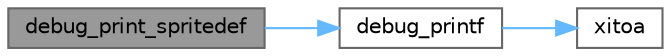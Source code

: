 digraph "debug_print_spritedef"
{
 // LATEX_PDF_SIZE
  bgcolor="transparent";
  edge [fontname=Helvetica,fontsize=10,labelfontname=Helvetica,labelfontsize=10];
  node [fontname=Helvetica,fontsize=10,shape=box,height=0.2,width=0.4];
  rankdir="LR";
  Node1 [id="Node000001",label="debug_print_spritedef",height=0.2,width=0.4,color="gray40", fillcolor="grey60", style="filled", fontcolor="black",tooltip=" "];
  Node1 -> Node2 [id="edge3_Node000001_Node000002",color="steelblue1",style="solid",tooltip=" "];
  Node2 [id="Node000002",label="debug_printf",height=0.2,width=0.4,color="grey40", fillcolor="white", style="filled",URL="$debug_8c.html#a62c38c9caa26674373a77b2c8f53c68d",tooltip=" "];
  Node2 -> Node3 [id="edge4_Node000002_Node000003",color="steelblue1",style="solid",tooltip=" "];
  Node3 [id="Node000003",label="xitoa",height=0.2,width=0.4,color="grey40", fillcolor="white", style="filled",URL="$xitoa_8c.html#a07f48abaff3d03e301b7cba644a97639",tooltip="Converts an integer to another number base as a string."];
}
